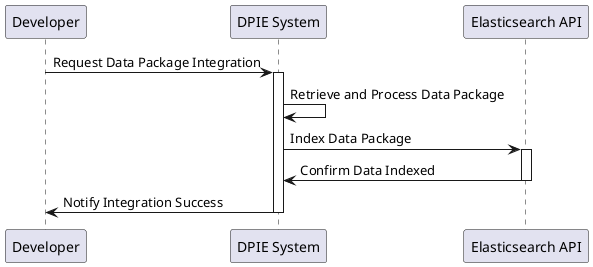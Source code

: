 @startuml
participant Developer
participant "DPIE System" as DPIE
participant "Elasticsearch API" as Elasticsearch

Developer -> DPIE : Request Data Package Integration
activate DPIE
DPIE -> DPIE : Retrieve and Process Data Package
DPIE -> Elasticsearch : Index Data Package
activate Elasticsearch
Elasticsearch -> DPIE : Confirm Data Indexed
deactivate Elasticsearch
DPIE -> Developer : Notify Integration Success
deactivate DPIE
@enduml